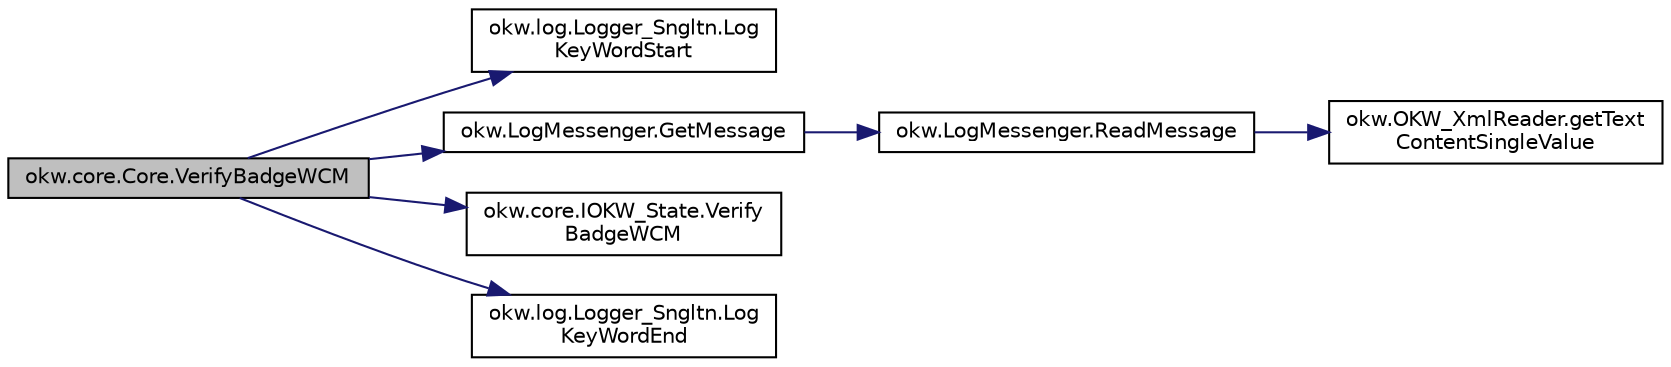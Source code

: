 digraph "okw.core.Core.VerifyBadgeWCM"
{
 // INTERACTIVE_SVG=YES
 // LATEX_PDF_SIZE
  edge [fontname="Helvetica",fontsize="10",labelfontname="Helvetica",labelfontsize="10"];
  node [fontname="Helvetica",fontsize="10",shape=record];
  rankdir="LR";
  Node4305 [label="okw.core.Core.VerifyBadgeWCM",height=0.2,width=0.4,color="black", fillcolor="grey75", style="filled", fontcolor="black",tooltip="Überprüft den Badge des Objektes ."];
  Node4305 -> Node4306 [color="midnightblue",fontsize="10",style="solid",fontname="Helvetica"];
  Node4306 [label="okw.log.Logger_Sngltn.Log\lKeyWordStart",height=0.2,width=0.4,color="black", fillcolor="white", style="filled",URL="$classokw_1_1log_1_1_logger___sngltn.html#a70ec25e200e00ecefc544e8fd371d2ef",tooltip="Ausgabe eines Schlüsselwortes."];
  Node4305 -> Node4307 [color="midnightblue",fontsize="10",style="solid",fontname="Helvetica"];
  Node4307 [label="okw.LogMessenger.GetMessage",height=0.2,width=0.4,color="black", fillcolor="white", style="filled",URL="$classokw_1_1_log_messenger.html#af225d1f037d47b3b085175c09d78bdd2",tooltip="Holt die Log-Meldung für MethodeNmae/Textkey ohne weitere Parameter."];
  Node4307 -> Node4308 [color="midnightblue",fontsize="10",style="solid",fontname="Helvetica"];
  Node4308 [label="okw.LogMessenger.ReadMessage",height=0.2,width=0.4,color="black", fillcolor="white", style="filled",URL="$classokw_1_1_log_messenger.html#a530cd6ab82ec82a04206a2e976ec06e3",tooltip="Interne Kernfunktion holt die Log-Meldung mit Platzhaltern aus der XML-Datei."];
  Node4308 -> Node4309 [color="midnightblue",fontsize="10",style="solid",fontname="Helvetica"];
  Node4309 [label="okw.OKW_XmlReader.getText\lContentSingleValue",height=0.2,width=0.4,color="black", fillcolor="white", style="filled",URL="$classokw_1_1_o_k_w___xml_reader.html#ab920b5335a2e1429c14cc5f8e79f39eb",tooltip="Lies den TextContent eines Tag."];
  Node4305 -> Node4310 [color="midnightblue",fontsize="10",style="solid",fontname="Helvetica"];
  Node4310 [label="okw.core.IOKW_State.Verify\lBadgeWCM",height=0.2,width=0.4,color="black", fillcolor="white", style="filled",URL="$interfaceokw_1_1core_1_1_i_o_k_w___state.html#a026455cbc85d02d4b5eec412447c74ce",tooltip="Überprüft den Badge des Objektes ."];
  Node4305 -> Node4311 [color="midnightblue",fontsize="10",style="solid",fontname="Helvetica"];
  Node4311 [label="okw.log.Logger_Sngltn.Log\lKeyWordEnd",height=0.2,width=0.4,color="black", fillcolor="white", style="filled",URL="$classokw_1_1log_1_1_logger___sngltn.html#aa7d2da98631d21644da70c187f03155e",tooltip="LogKeyWordEnd:"];
}
